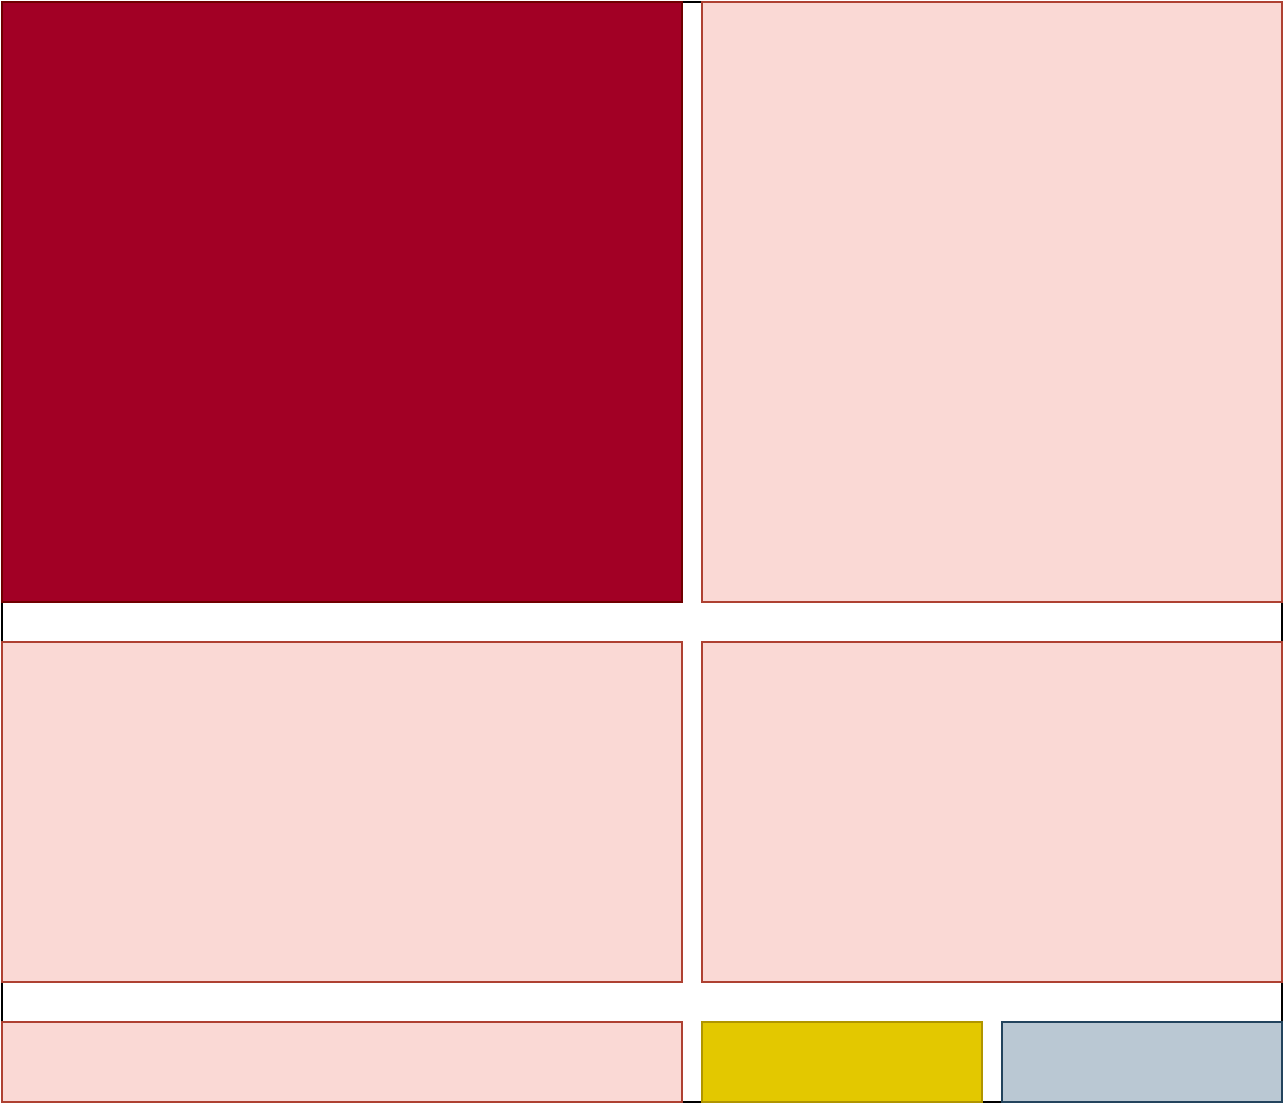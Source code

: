 <mxfile>
    <diagram id="APK-boAUhOryxuIbDd69" name="Page-1">
        <mxGraphModel dx="760" dy="611" grid="1" gridSize="10" guides="1" tooltips="1" connect="1" arrows="1" fold="1" page="1" pageScale="1" pageWidth="850" pageHeight="1100" math="0" shadow="0">
            <root>
                <mxCell id="0"/>
                <mxCell id="1" parent="0"/>
                <mxCell id="2" value="" style="rounded=0;whiteSpace=wrap;html=1;" vertex="1" parent="1">
                    <mxGeometry x="80" y="30" width="640" height="550" as="geometry"/>
                </mxCell>
                <mxCell id="3" value="" style="rounded=0;whiteSpace=wrap;html=1;fillColor=#a20025;fontColor=#ffffff;strokeColor=#6F0000;" vertex="1" parent="1">
                    <mxGeometry x="80" y="30" width="340" height="300" as="geometry"/>
                </mxCell>
                <mxCell id="4" value="" style="rounded=0;whiteSpace=wrap;html=1;fillColor=#fad9d5;strokeColor=#ae4132;" vertex="1" parent="1">
                    <mxGeometry x="430" y="30" width="290" height="300" as="geometry"/>
                </mxCell>
                <mxCell id="5" value="" style="rounded=0;whiteSpace=wrap;html=1;fillColor=#fad9d5;strokeColor=#ae4132;" vertex="1" parent="1">
                    <mxGeometry x="80" y="350" width="340" height="170" as="geometry"/>
                </mxCell>
                <mxCell id="6" value="" style="rounded=0;whiteSpace=wrap;html=1;fillColor=#fad9d5;strokeColor=#ae4132;" vertex="1" parent="1">
                    <mxGeometry x="430" y="350" width="290" height="170" as="geometry"/>
                </mxCell>
                <mxCell id="7" value="" style="rounded=0;whiteSpace=wrap;html=1;fillColor=#fad9d5;strokeColor=#ae4132;" vertex="1" parent="1">
                    <mxGeometry x="80" y="540" width="340" height="40" as="geometry"/>
                </mxCell>
                <mxCell id="8" value="" style="rounded=0;whiteSpace=wrap;html=1;fillColor=#e3c800;strokeColor=#B09500;fontColor=#000000;" vertex="1" parent="1">
                    <mxGeometry x="430" y="540" width="140" height="40" as="geometry"/>
                </mxCell>
                <mxCell id="9" value="" style="rounded=0;whiteSpace=wrap;html=1;fillColor=#bac8d3;strokeColor=#23445d;" vertex="1" parent="1">
                    <mxGeometry x="580" y="540" width="140" height="40" as="geometry"/>
                </mxCell>
            </root>
        </mxGraphModel>
    </diagram>
</mxfile>